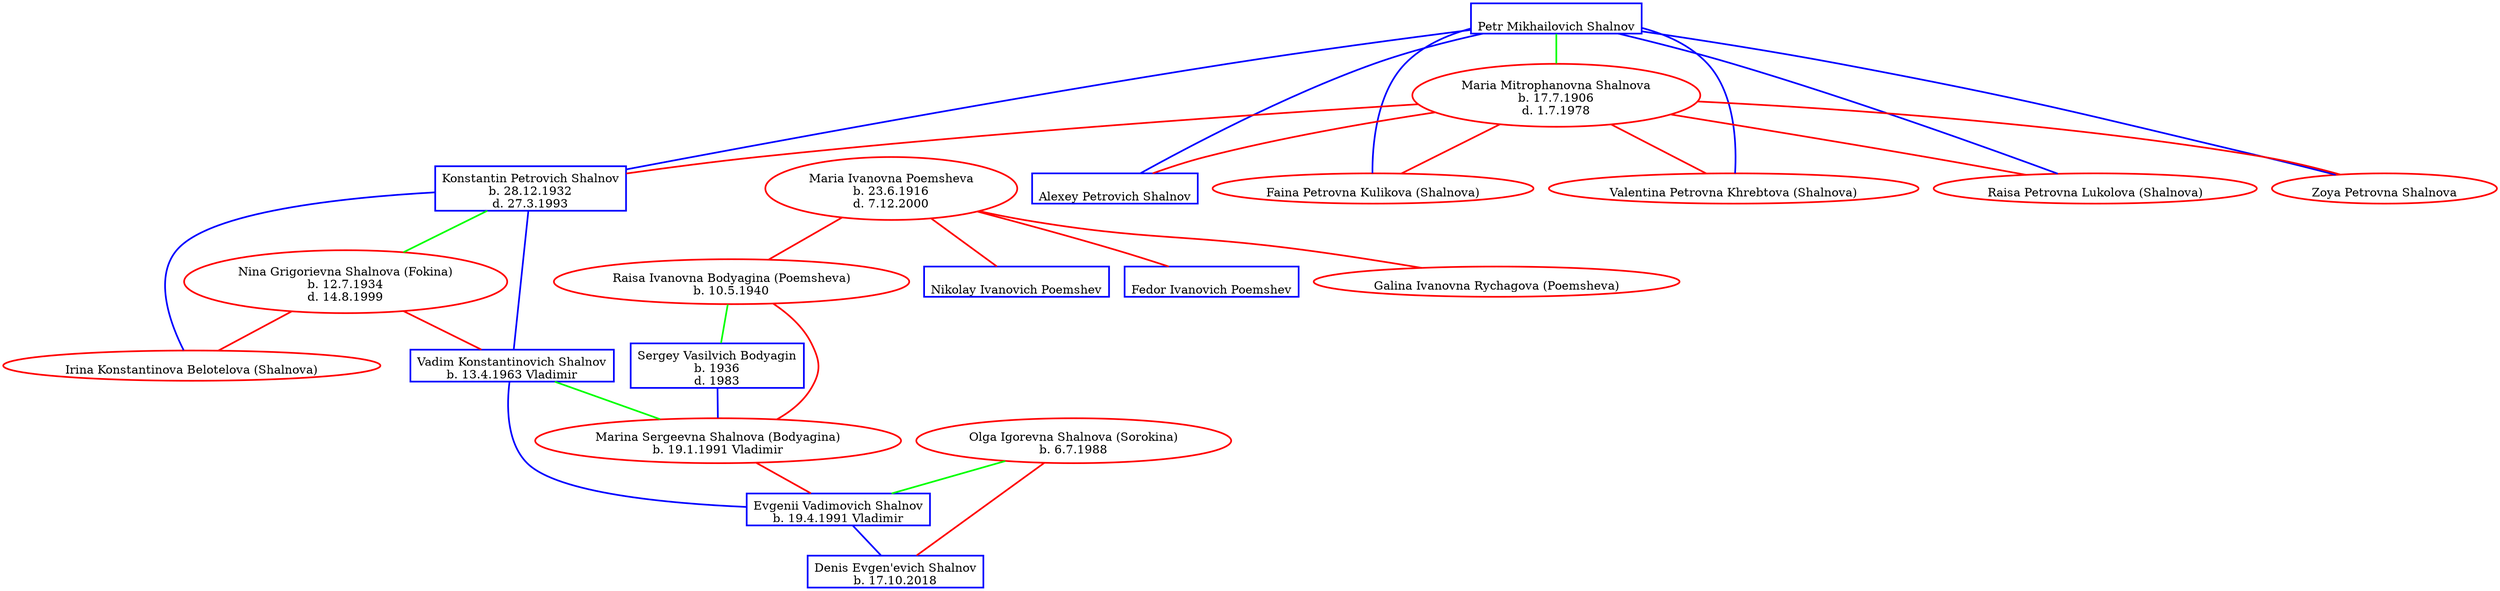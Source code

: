 graph G {
I1 [shape=box,color=blue,style=bold,label="Evgenii Vadimovich Shalnov\nb. 19.4.1991 Vladimir",labelloc=b];
I2 [shape=box,color=blue,style=bold,label="Vadim Konstantinovich Shalnov\nb. 13.4.1963 Vladimir",labelloc=b];
I3 [shape=ellipse,color=red,style=bold,label="Marina Sergeevna Shalnova (Bodyagina)\nb. 19.1.1991 Vladimir",labelloc=b];
I4 [shape=box,color=blue,style=bold,label="Konstantin Petrovich Shalnov\nb. 28.12.1932\nd. 27.3.1993",labelloc=b];
I5 [shape=ellipse,color=red,style=bold,label="Nina Grigorievna Shalnova (Fokina)\nb. 12.7.1934\nd. 14.8.1999",labelloc=b];
I6 [shape=ellipse,color=red,style=bold,label="Irina Konstantinova Belotelova (Shalnova)",labelloc=b];
I7 [shape=box,color=blue,style=bold,label="Petr Mikhailovich Shalnov",labelloc=b];
I8 [shape=ellipse,color=red,style=bold,label="Maria Mitrophanovna Shalnova\nb. 17.7.1906\nd. 1.7.1978",labelloc=b];
I9 [shape=box,color=blue,style=bold,label="Alexey Petrovich Shalnov",labelloc=b];
I10 [shape=ellipse,color=red,style=bold,label="Faina Petrovna Kulikova (Shalnova)",labelloc=b];
I11 [shape=ellipse,color=red,style=bold,label="Valentina Petrovna Khrebtova (Shalnova)",labelloc=b];
I12 [shape=ellipse,color=red,style=bold,label="Raisa Petrovna Lukolova (Shalnova)",labelloc=b];
I13 [shape=ellipse,color=red,style=bold,label="Zoya Petrovna Shalnova",labelloc=b];
I14 [shape=ellipse,color=red,style=bold,label="Raisa Ivanovna Bodyagina (Poemsheva)\nb. 10.5.1940",labelloc=b];
I15 [shape=box,color=blue,style=bold,label="Sergey Vasilvich Bodyagin\nb. 1936\nd. 1983",labelloc=b];
I16 [shape=ellipse,color=red,style=bold,label="Maria Ivanovna Poemsheva\nb. 23.6.1916\nd. 7.12.2000",labelloc=b];
I17 [shape=box,color=blue,style=bold,label="Nikolay Ivanovich Poemshev",labelloc=b];
I18 [shape=box,color=blue,style=bold,label="Fedor Ivanovich Poemshev",labelloc=b];
I19 [shape=ellipse,color=red,style=bold,label="Galina Ivanovna Rychagova (Poemsheva)",labelloc=b];
I20 [shape=ellipse,color=red,style=bold,label="Olga Igorevna Shalnova (Sorokina)\nb. 6.7.1988",labelloc=b];
I21 [shape=box,color=blue,style=bold,label="Denis Evgen'evich Shalnov\nb. 17.10.2018",labelloc=b];

 I2 -- I1 [style=bold,color=blue];
 I3 -- I1 [style=bold,color=red];
 I2 -- I3 [style=bold,color=green];
 I4 -- I2 [style=bold,color=blue];
 I5 -- I2 [style=bold,color=red];
 I4 -- I5 [style=bold,color=green];
 I4 -- I6 [style=bold,color=blue];
 I5 -- I6 [style=bold,color=red];
 I7 -- I4 [style=bold,color=blue];
 I8 -- I4 [style=bold,color=red];
 I7 -- I8 [style=bold,color=green];
 I7 -- I9 [style=bold,color=blue];
 I8 -- I9 [style=bold,color=red];
 I7 -- I10 [style=bold,color=blue];
 I8 -- I10 [style=bold,color=red];
 I7 -- I11 [style=bold,color=blue];
 I8 -- I11 [style=bold,color=red];
 I7 -- I12 [style=bold,color=blue];
 I8 -- I12 [style=bold,color=red];
 I7 -- I13 [style=bold,color=blue];
 I8 -- I13 [style=bold,color=red];
 I14 -- I3 [style=bold,color=red];
 I15 -- I3 [style=bold,color=blue];
 I14 -- I15 [style=bold,color=green];
 I16 -- I14 [style=bold,color=red];
 I16 -- I17 [style=bold,color=red];
 I16 -- I18 [style=bold,color=red];
 I16 -- I19 [style=bold,color=red];
 I20 -- I1 [style=bold,color=green];
 I1 -- I21 [style=bold,color=blue];
 I20 -- I21 [style=bold,color=red];
}
